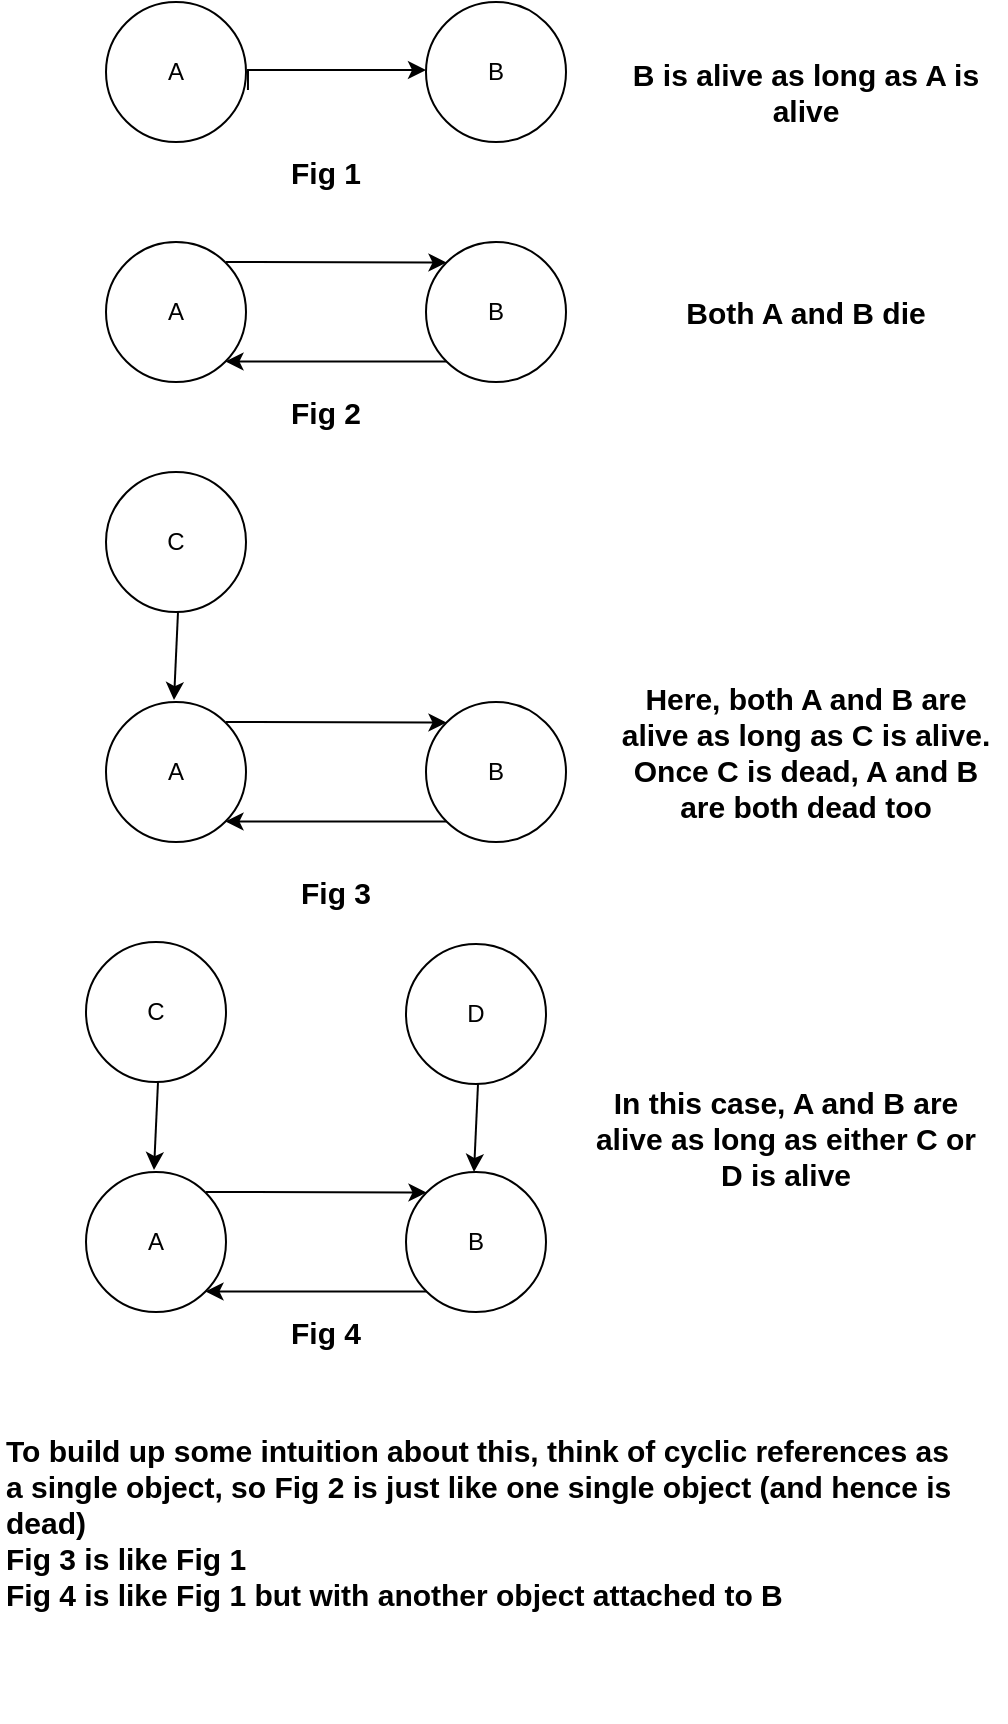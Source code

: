 <mxfile version="24.3.1" type="device">
  <diagram name="Page-1" id="kN0ao36yv1h4fUl8PRlq">
    <mxGraphModel dx="880" dy="508" grid="1" gridSize="10" guides="1" tooltips="1" connect="1" arrows="1" fold="1" page="1" pageScale="1" pageWidth="850" pageHeight="1100" math="0" shadow="0">
      <root>
        <mxCell id="0" />
        <mxCell id="1" parent="0" />
        <mxCell id="WzlNcuIHchRx7yp_-7Px-1" value="A" style="ellipse;whiteSpace=wrap;html=1;" vertex="1" parent="1">
          <mxGeometry x="210" y="100" width="70" height="70" as="geometry" />
        </mxCell>
        <mxCell id="WzlNcuIHchRx7yp_-7Px-2" value="" style="endArrow=classic;html=1;rounded=0;exitX=1.014;exitY=0.629;exitDx=0;exitDy=0;exitPerimeter=0;" edge="1" parent="1" source="WzlNcuIHchRx7yp_-7Px-1">
          <mxGeometry width="50" height="50" relative="1" as="geometry">
            <mxPoint x="300" y="140" as="sourcePoint" />
            <mxPoint x="370" y="134" as="targetPoint" />
            <Array as="points">
              <mxPoint x="281" y="134" />
            </Array>
          </mxGeometry>
        </mxCell>
        <mxCell id="WzlNcuIHchRx7yp_-7Px-3" value="B" style="ellipse;whiteSpace=wrap;html=1;" vertex="1" parent="1">
          <mxGeometry x="370" y="100" width="70" height="70" as="geometry" />
        </mxCell>
        <mxCell id="WzlNcuIHchRx7yp_-7Px-5" value="Both A and B die" style="text;html=1;align=center;verticalAlign=middle;whiteSpace=wrap;rounded=0;fontStyle=1;fontSize=15;" vertex="1" parent="1">
          <mxGeometry x="460" y="240" width="200" height="30" as="geometry" />
        </mxCell>
        <mxCell id="WzlNcuIHchRx7yp_-7Px-6" value="A" style="ellipse;whiteSpace=wrap;html=1;" vertex="1" parent="1">
          <mxGeometry x="210" y="220" width="70" height="70" as="geometry" />
        </mxCell>
        <mxCell id="WzlNcuIHchRx7yp_-7Px-8" value="B" style="ellipse;whiteSpace=wrap;html=1;" vertex="1" parent="1">
          <mxGeometry x="370" y="220" width="70" height="70" as="geometry" />
        </mxCell>
        <mxCell id="WzlNcuIHchRx7yp_-7Px-10" value="" style="endArrow=classic;html=1;rounded=0;entryX=1;entryY=1;entryDx=0;entryDy=0;exitX=0;exitY=1;exitDx=0;exitDy=0;" edge="1" parent="1" source="WzlNcuIHchRx7yp_-7Px-8" target="WzlNcuIHchRx7yp_-7Px-6">
          <mxGeometry width="50" height="50" relative="1" as="geometry">
            <mxPoint x="360" y="280" as="sourcePoint" />
            <mxPoint x="410" y="230" as="targetPoint" />
          </mxGeometry>
        </mxCell>
        <mxCell id="WzlNcuIHchRx7yp_-7Px-11" value="" style="endArrow=classic;html=1;rounded=0;exitX=0;exitY=1;exitDx=0;exitDy=0;entryX=0;entryY=0;entryDx=0;entryDy=0;" edge="1" parent="1" target="WzlNcuIHchRx7yp_-7Px-8">
          <mxGeometry width="50" height="50" relative="1" as="geometry">
            <mxPoint x="270" y="230" as="sourcePoint" />
            <mxPoint x="370" y="230" as="targetPoint" />
          </mxGeometry>
        </mxCell>
        <mxCell id="WzlNcuIHchRx7yp_-7Px-12" value="B is alive as long as A is alive" style="text;html=1;align=center;verticalAlign=middle;whiteSpace=wrap;rounded=0;fontStyle=1;fontSize=15;" vertex="1" parent="1">
          <mxGeometry x="460" y="130" width="200" height="30" as="geometry" />
        </mxCell>
        <mxCell id="WzlNcuIHchRx7yp_-7Px-13" value="A" style="ellipse;whiteSpace=wrap;html=1;" vertex="1" parent="1">
          <mxGeometry x="210" y="450" width="70" height="70" as="geometry" />
        </mxCell>
        <mxCell id="WzlNcuIHchRx7yp_-7Px-14" value="B" style="ellipse;whiteSpace=wrap;html=1;" vertex="1" parent="1">
          <mxGeometry x="370" y="450" width="70" height="70" as="geometry" />
        </mxCell>
        <mxCell id="WzlNcuIHchRx7yp_-7Px-15" value="" style="endArrow=classic;html=1;rounded=0;entryX=1;entryY=1;entryDx=0;entryDy=0;exitX=0;exitY=1;exitDx=0;exitDy=0;" edge="1" source="WzlNcuIHchRx7yp_-7Px-14" target="WzlNcuIHchRx7yp_-7Px-13" parent="1">
          <mxGeometry width="50" height="50" relative="1" as="geometry">
            <mxPoint x="360" y="510" as="sourcePoint" />
            <mxPoint x="410" y="460" as="targetPoint" />
          </mxGeometry>
        </mxCell>
        <mxCell id="WzlNcuIHchRx7yp_-7Px-16" value="" style="endArrow=classic;html=1;rounded=0;exitX=0;exitY=1;exitDx=0;exitDy=0;entryX=0;entryY=0;entryDx=0;entryDy=0;" edge="1" target="WzlNcuIHchRx7yp_-7Px-14" parent="1">
          <mxGeometry width="50" height="50" relative="1" as="geometry">
            <mxPoint x="270" y="460" as="sourcePoint" />
            <mxPoint x="370" y="460" as="targetPoint" />
          </mxGeometry>
        </mxCell>
        <mxCell id="WzlNcuIHchRx7yp_-7Px-17" value="C" style="ellipse;whiteSpace=wrap;html=1;" vertex="1" parent="1">
          <mxGeometry x="210" y="335" width="70" height="70" as="geometry" />
        </mxCell>
        <mxCell id="WzlNcuIHchRx7yp_-7Px-18" value="" style="endArrow=classic;html=1;rounded=0;entryX=0.4;entryY=-0.014;entryDx=0;entryDy=0;entryPerimeter=0;" edge="1" parent="1">
          <mxGeometry width="50" height="50" relative="1" as="geometry">
            <mxPoint x="246" y="405" as="sourcePoint" />
            <mxPoint x="244" y="449.02" as="targetPoint" />
          </mxGeometry>
        </mxCell>
        <mxCell id="WzlNcuIHchRx7yp_-7Px-19" value="Here, both A and B are alive as long as C is alive. Once C is dead, A and B are both dead too" style="text;html=1;align=center;verticalAlign=middle;whiteSpace=wrap;rounded=0;fontStyle=1;fontSize=15;" vertex="1" parent="1">
          <mxGeometry x="460" y="460" width="200" height="30" as="geometry" />
        </mxCell>
        <mxCell id="WzlNcuIHchRx7yp_-7Px-20" value="A" style="ellipse;whiteSpace=wrap;html=1;" vertex="1" parent="1">
          <mxGeometry x="200" y="685" width="70" height="70" as="geometry" />
        </mxCell>
        <mxCell id="WzlNcuIHchRx7yp_-7Px-21" value="B" style="ellipse;whiteSpace=wrap;html=1;" vertex="1" parent="1">
          <mxGeometry x="360" y="685" width="70" height="70" as="geometry" />
        </mxCell>
        <mxCell id="WzlNcuIHchRx7yp_-7Px-22" value="" style="endArrow=classic;html=1;rounded=0;entryX=1;entryY=1;entryDx=0;entryDy=0;exitX=0;exitY=1;exitDx=0;exitDy=0;" edge="1" source="WzlNcuIHchRx7yp_-7Px-21" target="WzlNcuIHchRx7yp_-7Px-20" parent="1">
          <mxGeometry width="50" height="50" relative="1" as="geometry">
            <mxPoint x="350" y="745" as="sourcePoint" />
            <mxPoint x="400" y="695" as="targetPoint" />
          </mxGeometry>
        </mxCell>
        <mxCell id="WzlNcuIHchRx7yp_-7Px-23" value="" style="endArrow=classic;html=1;rounded=0;exitX=0;exitY=1;exitDx=0;exitDy=0;entryX=0;entryY=0;entryDx=0;entryDy=0;" edge="1" target="WzlNcuIHchRx7yp_-7Px-21" parent="1">
          <mxGeometry width="50" height="50" relative="1" as="geometry">
            <mxPoint x="260" y="695" as="sourcePoint" />
            <mxPoint x="360" y="695" as="targetPoint" />
          </mxGeometry>
        </mxCell>
        <mxCell id="WzlNcuIHchRx7yp_-7Px-24" value="C" style="ellipse;whiteSpace=wrap;html=1;" vertex="1" parent="1">
          <mxGeometry x="200" y="570" width="70" height="70" as="geometry" />
        </mxCell>
        <mxCell id="WzlNcuIHchRx7yp_-7Px-25" value="" style="endArrow=classic;html=1;rounded=0;entryX=0.4;entryY=-0.014;entryDx=0;entryDy=0;entryPerimeter=0;" edge="1" parent="1">
          <mxGeometry width="50" height="50" relative="1" as="geometry">
            <mxPoint x="236" y="640" as="sourcePoint" />
            <mxPoint x="234" y="684.02" as="targetPoint" />
          </mxGeometry>
        </mxCell>
        <mxCell id="WzlNcuIHchRx7yp_-7Px-26" value="In this case, A and B are alive as long as either C or D is alive" style="text;html=1;align=center;verticalAlign=middle;whiteSpace=wrap;rounded=0;fontStyle=1;fontSize=15;" vertex="1" parent="1">
          <mxGeometry x="450" y="610" width="200" height="115" as="geometry" />
        </mxCell>
        <mxCell id="WzlNcuIHchRx7yp_-7Px-27" value="D" style="ellipse;whiteSpace=wrap;html=1;" vertex="1" parent="1">
          <mxGeometry x="360" y="570.98" width="70" height="70" as="geometry" />
        </mxCell>
        <mxCell id="WzlNcuIHchRx7yp_-7Px-28" value="" style="endArrow=classic;html=1;rounded=0;entryX=0.4;entryY=-0.014;entryDx=0;entryDy=0;entryPerimeter=0;" edge="1" parent="1">
          <mxGeometry width="50" height="50" relative="1" as="geometry">
            <mxPoint x="396" y="640.98" as="sourcePoint" />
            <mxPoint x="394" y="685" as="targetPoint" />
          </mxGeometry>
        </mxCell>
        <mxCell id="WzlNcuIHchRx7yp_-7Px-30" value="To build up some intuition about this, think of cyclic references as a single object, so Fig 2 is just like one single object (and hence is dead)&lt;div&gt;Fig 3 is like Fig 1&lt;/div&gt;&lt;div&gt;Fig 4 is like Fig 1 but with another object attached to B&lt;/div&gt;" style="text;html=1;align=left;verticalAlign=middle;whiteSpace=wrap;rounded=0;fontStyle=1;fontSize=15;" vertex="1" parent="1">
          <mxGeometry x="157.5" y="760" width="482.5" height="200" as="geometry" />
        </mxCell>
        <mxCell id="WzlNcuIHchRx7yp_-7Px-31" value="Fig 1" style="text;html=1;align=center;verticalAlign=middle;whiteSpace=wrap;rounded=0;fontStyle=1;fontSize=15;" vertex="1" parent="1">
          <mxGeometry x="220" y="170" width="200" height="30" as="geometry" />
        </mxCell>
        <mxCell id="WzlNcuIHchRx7yp_-7Px-32" value="Fig 2" style="text;html=1;align=center;verticalAlign=middle;whiteSpace=wrap;rounded=0;fontStyle=1;fontSize=15;" vertex="1" parent="1">
          <mxGeometry x="220" y="290" width="200" height="30" as="geometry" />
        </mxCell>
        <mxCell id="WzlNcuIHchRx7yp_-7Px-33" value="Fig 3" style="text;html=1;align=center;verticalAlign=middle;whiteSpace=wrap;rounded=0;fontStyle=1;fontSize=15;" vertex="1" parent="1">
          <mxGeometry x="225" y="530" width="200" height="30" as="geometry" />
        </mxCell>
        <mxCell id="WzlNcuIHchRx7yp_-7Px-35" value="Fig 4" style="text;html=1;align=center;verticalAlign=middle;whiteSpace=wrap;rounded=0;fontStyle=1;fontSize=15;" vertex="1" parent="1">
          <mxGeometry x="220" y="750" width="200" height="30" as="geometry" />
        </mxCell>
      </root>
    </mxGraphModel>
  </diagram>
</mxfile>
